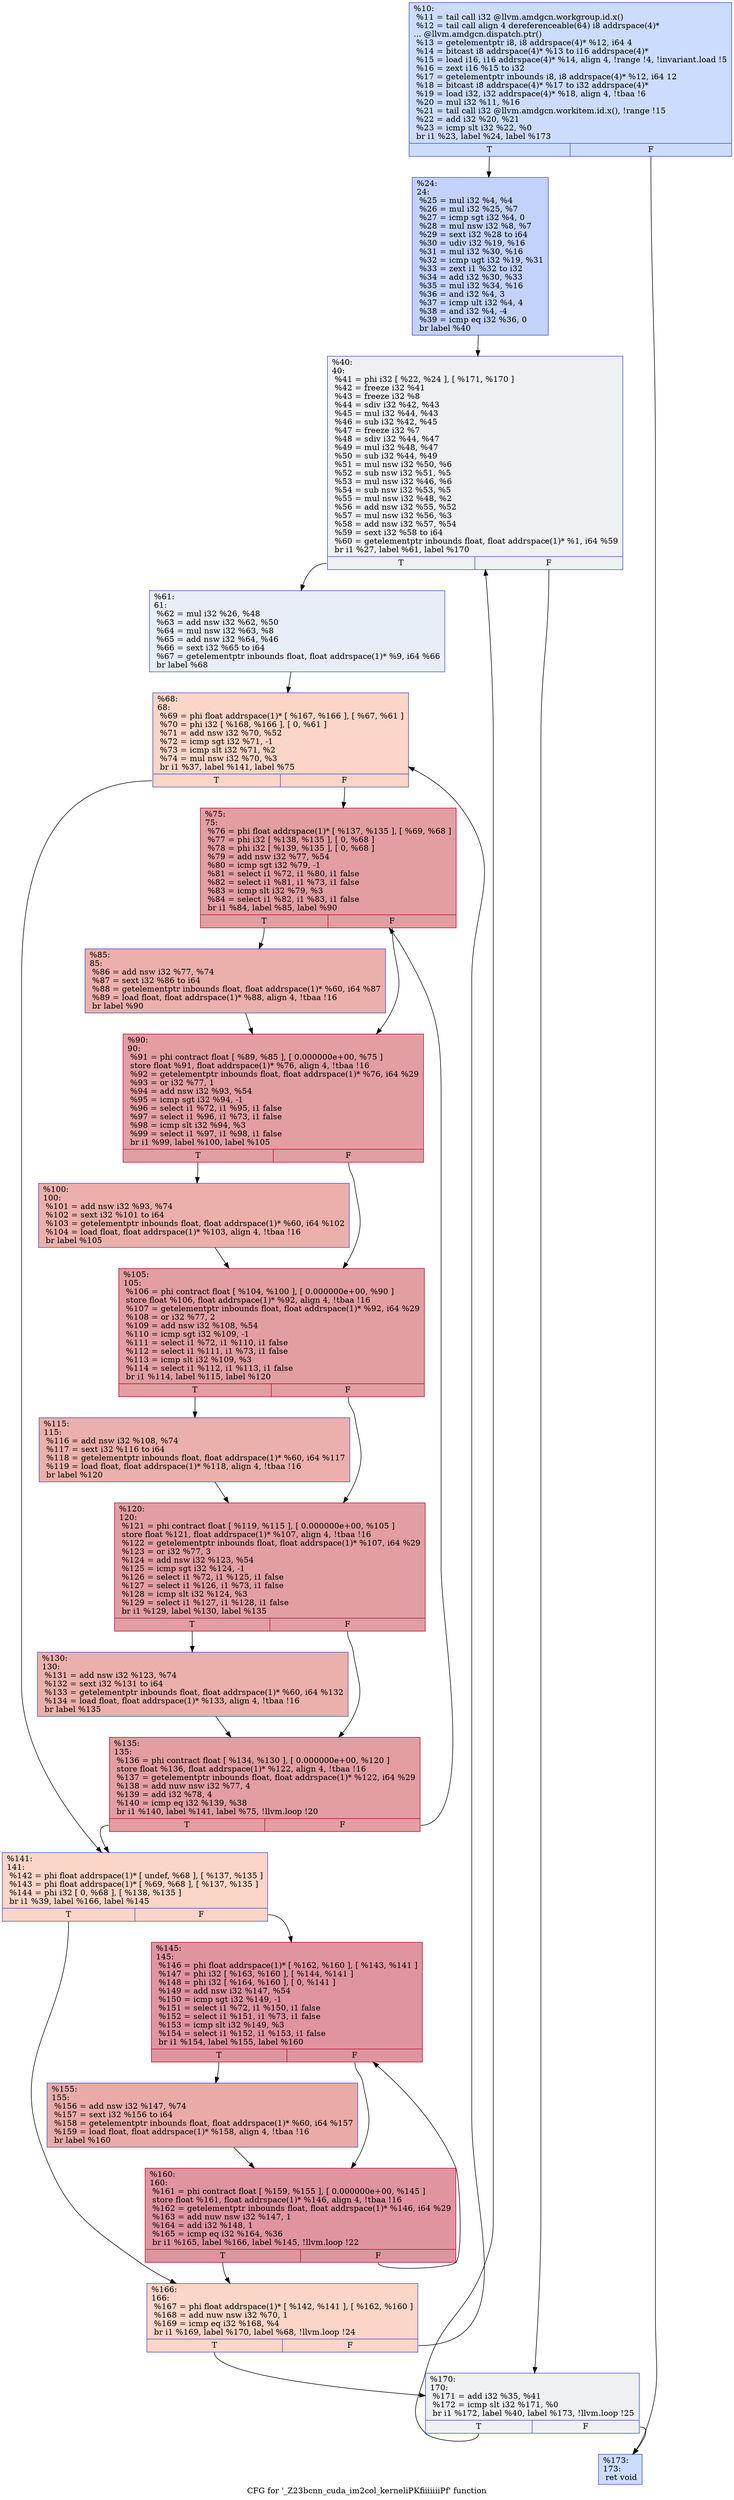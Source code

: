 digraph "CFG for '_Z23bcnn_cuda_im2col_kerneliPKfiiiiiiiPf' function" {
	label="CFG for '_Z23bcnn_cuda_im2col_kerneliPKfiiiiiiiPf' function";

	Node0x46a8480 [shape=record,color="#3d50c3ff", style=filled, fillcolor="#8caffe70",label="{%10:\l  %11 = tail call i32 @llvm.amdgcn.workgroup.id.x()\l  %12 = tail call align 4 dereferenceable(64) i8 addrspace(4)*\l... @llvm.amdgcn.dispatch.ptr()\l  %13 = getelementptr i8, i8 addrspace(4)* %12, i64 4\l  %14 = bitcast i8 addrspace(4)* %13 to i16 addrspace(4)*\l  %15 = load i16, i16 addrspace(4)* %14, align 4, !range !4, !invariant.load !5\l  %16 = zext i16 %15 to i32\l  %17 = getelementptr inbounds i8, i8 addrspace(4)* %12, i64 12\l  %18 = bitcast i8 addrspace(4)* %17 to i32 addrspace(4)*\l  %19 = load i32, i32 addrspace(4)* %18, align 4, !tbaa !6\l  %20 = mul i32 %11, %16\l  %21 = tail call i32 @llvm.amdgcn.workitem.id.x(), !range !15\l  %22 = add i32 %20, %21\l  %23 = icmp slt i32 %22, %0\l  br i1 %23, label %24, label %173\l|{<s0>T|<s1>F}}"];
	Node0x46a8480:s0 -> Node0x46ab270;
	Node0x46a8480:s1 -> Node0x46ab300;
	Node0x46ab270 [shape=record,color="#3d50c3ff", style=filled, fillcolor="#779af770",label="{%24:\l24:                                               \l  %25 = mul i32 %4, %4\l  %26 = mul i32 %25, %7\l  %27 = icmp sgt i32 %4, 0\l  %28 = mul nsw i32 %8, %7\l  %29 = sext i32 %28 to i64\l  %30 = udiv i32 %19, %16\l  %31 = mul i32 %30, %16\l  %32 = icmp ugt i32 %19, %31\l  %33 = zext i1 %32 to i32\l  %34 = add i32 %30, %33\l  %35 = mul i32 %34, %16\l  %36 = and i32 %4, 3\l  %37 = icmp ult i32 %4, 4\l  %38 = and i32 %4, -4\l  %39 = icmp eq i32 %36, 0\l  br label %40\l}"];
	Node0x46ab270 -> Node0x46abe10;
	Node0x46abe10 [shape=record,color="#3d50c3ff", style=filled, fillcolor="#d9dce170",label="{%40:\l40:                                               \l  %41 = phi i32 [ %22, %24 ], [ %171, %170 ]\l  %42 = freeze i32 %41\l  %43 = freeze i32 %8\l  %44 = sdiv i32 %42, %43\l  %45 = mul i32 %44, %43\l  %46 = sub i32 %42, %45\l  %47 = freeze i32 %7\l  %48 = sdiv i32 %44, %47\l  %49 = mul i32 %48, %47\l  %50 = sub i32 %44, %49\l  %51 = mul nsw i32 %50, %6\l  %52 = sub nsw i32 %51, %5\l  %53 = mul nsw i32 %46, %6\l  %54 = sub nsw i32 %53, %5\l  %55 = mul nsw i32 %48, %2\l  %56 = add nsw i32 %55, %52\l  %57 = mul nsw i32 %56, %3\l  %58 = add nsw i32 %57, %54\l  %59 = sext i32 %58 to i64\l  %60 = getelementptr inbounds float, float addrspace(1)* %1, i64 %59\l  br i1 %27, label %61, label %170\l|{<s0>T|<s1>F}}"];
	Node0x46abe10:s0 -> Node0x46aca80;
	Node0x46abe10:s1 -> Node0x46abf00;
	Node0x46aca80 [shape=record,color="#3d50c3ff", style=filled, fillcolor="#cbd8ee70",label="{%61:\l61:                                               \l  %62 = mul i32 %26, %48\l  %63 = add nsw i32 %62, %50\l  %64 = mul nsw i32 %63, %8\l  %65 = add nsw i32 %64, %46\l  %66 = sext i32 %65 to i64\l  %67 = getelementptr inbounds float, float addrspace(1)* %9, i64 %66\l  br label %68\l}"];
	Node0x46aca80 -> Node0x46aba40;
	Node0x46aba40 [shape=record,color="#3d50c3ff", style=filled, fillcolor="#f5a08170",label="{%68:\l68:                                               \l  %69 = phi float addrspace(1)* [ %167, %166 ], [ %67, %61 ]\l  %70 = phi i32 [ %168, %166 ], [ 0, %61 ]\l  %71 = add nsw i32 %70, %52\l  %72 = icmp sgt i32 %71, -1\l  %73 = icmp slt i32 %71, %2\l  %74 = mul nsw i32 %70, %3\l  br i1 %37, label %141, label %75\l|{<s0>T|<s1>F}}"];
	Node0x46aba40:s0 -> Node0x46ad6f0;
	Node0x46aba40:s1 -> Node0x46ad780;
	Node0x46ad780 [shape=record,color="#b70d28ff", style=filled, fillcolor="#be242e70",label="{%75:\l75:                                               \l  %76 = phi float addrspace(1)* [ %137, %135 ], [ %69, %68 ]\l  %77 = phi i32 [ %138, %135 ], [ 0, %68 ]\l  %78 = phi i32 [ %139, %135 ], [ 0, %68 ]\l  %79 = add nsw i32 %77, %54\l  %80 = icmp sgt i32 %79, -1\l  %81 = select i1 %72, i1 %80, i1 false\l  %82 = select i1 %81, i1 %73, i1 false\l  %83 = icmp slt i32 %79, %3\l  %84 = select i1 %82, i1 %83, i1 false\l  br i1 %84, label %85, label %90\l|{<s0>T|<s1>F}}"];
	Node0x46ad780:s0 -> Node0x46ae060;
	Node0x46ad780:s1 -> Node0x46ae0f0;
	Node0x46ae060 [shape=record,color="#3d50c3ff", style=filled, fillcolor="#d24b4070",label="{%85:\l85:                                               \l  %86 = add nsw i32 %77, %74\l  %87 = sext i32 %86 to i64\l  %88 = getelementptr inbounds float, float addrspace(1)* %60, i64 %87\l  %89 = load float, float addrspace(1)* %88, align 4, !tbaa !16\l  br label %90\l}"];
	Node0x46ae060 -> Node0x46ae0f0;
	Node0x46ae0f0 [shape=record,color="#b70d28ff", style=filled, fillcolor="#be242e70",label="{%90:\l90:                                               \l  %91 = phi contract float [ %89, %85 ], [ 0.000000e+00, %75 ]\l  store float %91, float addrspace(1)* %76, align 4, !tbaa !16\l  %92 = getelementptr inbounds float, float addrspace(1)* %76, i64 %29\l  %93 = or i32 %77, 1\l  %94 = add nsw i32 %93, %54\l  %95 = icmp sgt i32 %94, -1\l  %96 = select i1 %72, i1 %95, i1 false\l  %97 = select i1 %96, i1 %73, i1 false\l  %98 = icmp slt i32 %94, %3\l  %99 = select i1 %97, i1 %98, i1 false\l  br i1 %99, label %100, label %105\l|{<s0>T|<s1>F}}"];
	Node0x46ae0f0:s0 -> Node0x46afc30;
	Node0x46ae0f0:s1 -> Node0x46afcc0;
	Node0x46afc30 [shape=record,color="#3d50c3ff", style=filled, fillcolor="#d24b4070",label="{%100:\l100:                                              \l  %101 = add nsw i32 %93, %74\l  %102 = sext i32 %101 to i64\l  %103 = getelementptr inbounds float, float addrspace(1)* %60, i64 %102\l  %104 = load float, float addrspace(1)* %103, align 4, !tbaa !16\l  br label %105\l}"];
	Node0x46afc30 -> Node0x46afcc0;
	Node0x46afcc0 [shape=record,color="#b70d28ff", style=filled, fillcolor="#be242e70",label="{%105:\l105:                                              \l  %106 = phi contract float [ %104, %100 ], [ 0.000000e+00, %90 ]\l  store float %106, float addrspace(1)* %92, align 4, !tbaa !16\l  %107 = getelementptr inbounds float, float addrspace(1)* %92, i64 %29\l  %108 = or i32 %77, 2\l  %109 = add nsw i32 %108, %54\l  %110 = icmp sgt i32 %109, -1\l  %111 = select i1 %72, i1 %110, i1 false\l  %112 = select i1 %111, i1 %73, i1 false\l  %113 = icmp slt i32 %109, %3\l  %114 = select i1 %112, i1 %113, i1 false\l  br i1 %114, label %115, label %120\l|{<s0>T|<s1>F}}"];
	Node0x46afcc0:s0 -> Node0x46b06e0;
	Node0x46afcc0:s1 -> Node0x46b0730;
	Node0x46b06e0 [shape=record,color="#3d50c3ff", style=filled, fillcolor="#d24b4070",label="{%115:\l115:                                              \l  %116 = add nsw i32 %108, %74\l  %117 = sext i32 %116 to i64\l  %118 = getelementptr inbounds float, float addrspace(1)* %60, i64 %117\l  %119 = load float, float addrspace(1)* %118, align 4, !tbaa !16\l  br label %120\l}"];
	Node0x46b06e0 -> Node0x46b0730;
	Node0x46b0730 [shape=record,color="#b70d28ff", style=filled, fillcolor="#be242e70",label="{%120:\l120:                                              \l  %121 = phi contract float [ %119, %115 ], [ 0.000000e+00, %105 ]\l  store float %121, float addrspace(1)* %107, align 4, !tbaa !16\l  %122 = getelementptr inbounds float, float addrspace(1)* %107, i64 %29\l  %123 = or i32 %77, 3\l  %124 = add nsw i32 %123, %54\l  %125 = icmp sgt i32 %124, -1\l  %126 = select i1 %72, i1 %125, i1 false\l  %127 = select i1 %126, i1 %73, i1 false\l  %128 = icmp slt i32 %124, %3\l  %129 = select i1 %127, i1 %128, i1 false\l  br i1 %129, label %130, label %135\l|{<s0>T|<s1>F}}"];
	Node0x46b0730:s0 -> Node0x46ace20;
	Node0x46b0730:s1 -> Node0x46ad8f0;
	Node0x46ace20 [shape=record,color="#3d50c3ff", style=filled, fillcolor="#d24b4070",label="{%130:\l130:                                              \l  %131 = add nsw i32 %123, %74\l  %132 = sext i32 %131 to i64\l  %133 = getelementptr inbounds float, float addrspace(1)* %60, i64 %132\l  %134 = load float, float addrspace(1)* %133, align 4, !tbaa !16\l  br label %135\l}"];
	Node0x46ace20 -> Node0x46ad8f0;
	Node0x46ad8f0 [shape=record,color="#b70d28ff", style=filled, fillcolor="#be242e70",label="{%135:\l135:                                              \l  %136 = phi contract float [ %134, %130 ], [ 0.000000e+00, %120 ]\l  store float %136, float addrspace(1)* %122, align 4, !tbaa !16\l  %137 = getelementptr inbounds float, float addrspace(1)* %122, i64 %29\l  %138 = add nuw nsw i32 %77, 4\l  %139 = add i32 %78, 4\l  %140 = icmp eq i32 %139, %38\l  br i1 %140, label %141, label %75, !llvm.loop !20\l|{<s0>T|<s1>F}}"];
	Node0x46ad8f0:s0 -> Node0x46ad6f0;
	Node0x46ad8f0:s1 -> Node0x46ad780;
	Node0x46ad6f0 [shape=record,color="#3d50c3ff", style=filled, fillcolor="#f5a08170",label="{%141:\l141:                                              \l  %142 = phi float addrspace(1)* [ undef, %68 ], [ %137, %135 ]\l  %143 = phi float addrspace(1)* [ %69, %68 ], [ %137, %135 ]\l  %144 = phi i32 [ 0, %68 ], [ %138, %135 ]\l  br i1 %39, label %166, label %145\l|{<s0>T|<s1>F}}"];
	Node0x46ad6f0:s0 -> Node0x46ad220;
	Node0x46ad6f0:s1 -> Node0x46b2370;
	Node0x46b2370 [shape=record,color="#b70d28ff", style=filled, fillcolor="#b70d2870",label="{%145:\l145:                                              \l  %146 = phi float addrspace(1)* [ %162, %160 ], [ %143, %141 ]\l  %147 = phi i32 [ %163, %160 ], [ %144, %141 ]\l  %148 = phi i32 [ %164, %160 ], [ 0, %141 ]\l  %149 = add nsw i32 %147, %54\l  %150 = icmp sgt i32 %149, -1\l  %151 = select i1 %72, i1 %150, i1 false\l  %152 = select i1 %151, i1 %73, i1 false\l  %153 = icmp slt i32 %149, %3\l  %154 = select i1 %152, i1 %153, i1 false\l  br i1 %154, label %155, label %160\l|{<s0>T|<s1>F}}"];
	Node0x46b2370:s0 -> Node0x46b2a90;
	Node0x46b2370:s1 -> Node0x46b2470;
	Node0x46b2a90 [shape=record,color="#3d50c3ff", style=filled, fillcolor="#cc403a70",label="{%155:\l155:                                              \l  %156 = add nsw i32 %147, %74\l  %157 = sext i32 %156 to i64\l  %158 = getelementptr inbounds float, float addrspace(1)* %60, i64 %157\l  %159 = load float, float addrspace(1)* %158, align 4, !tbaa !16\l  br label %160\l}"];
	Node0x46b2a90 -> Node0x46b2470;
	Node0x46b2470 [shape=record,color="#b70d28ff", style=filled, fillcolor="#b70d2870",label="{%160:\l160:                                              \l  %161 = phi contract float [ %159, %155 ], [ 0.000000e+00, %145 ]\l  store float %161, float addrspace(1)* %146, align 4, !tbaa !16\l  %162 = getelementptr inbounds float, float addrspace(1)* %146, i64 %29\l  %163 = add nuw nsw i32 %147, 1\l  %164 = add i32 %148, 1\l  %165 = icmp eq i32 %164, %36\l  br i1 %165, label %166, label %145, !llvm.loop !22\l|{<s0>T|<s1>F}}"];
	Node0x46b2470:s0 -> Node0x46ad220;
	Node0x46b2470:s1 -> Node0x46b2370;
	Node0x46ad220 [shape=record,color="#3d50c3ff", style=filled, fillcolor="#f5a08170",label="{%166:\l166:                                              \l  %167 = phi float addrspace(1)* [ %142, %141 ], [ %162, %160 ]\l  %168 = add nuw nsw i32 %70, 1\l  %169 = icmp eq i32 %168, %4\l  br i1 %169, label %170, label %68, !llvm.loop !24\l|{<s0>T|<s1>F}}"];
	Node0x46ad220:s0 -> Node0x46abf00;
	Node0x46ad220:s1 -> Node0x46aba40;
	Node0x46abf00 [shape=record,color="#3d50c3ff", style=filled, fillcolor="#d9dce170",label="{%170:\l170:                                              \l  %171 = add i32 %35, %41\l  %172 = icmp slt i32 %171, %0\l  br i1 %172, label %40, label %173, !llvm.loop !25\l|{<s0>T|<s1>F}}"];
	Node0x46abf00:s0 -> Node0x46abe10;
	Node0x46abf00:s1 -> Node0x46ab300;
	Node0x46ab300 [shape=record,color="#3d50c3ff", style=filled, fillcolor="#8caffe70",label="{%173:\l173:                                              \l  ret void\l}"];
}
